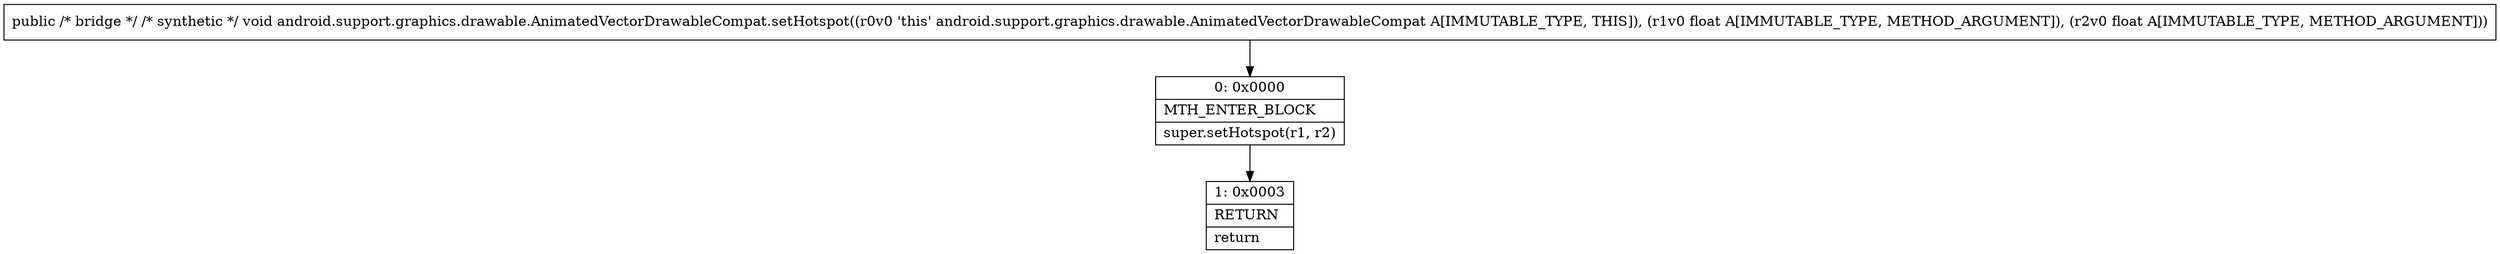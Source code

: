digraph "CFG forandroid.support.graphics.drawable.AnimatedVectorDrawableCompat.setHotspot(FF)V" {
Node_0 [shape=record,label="{0\:\ 0x0000|MTH_ENTER_BLOCK\l|super.setHotspot(r1, r2)\l}"];
Node_1 [shape=record,label="{1\:\ 0x0003|RETURN\l|return\l}"];
MethodNode[shape=record,label="{public \/* bridge *\/ \/* synthetic *\/ void android.support.graphics.drawable.AnimatedVectorDrawableCompat.setHotspot((r0v0 'this' android.support.graphics.drawable.AnimatedVectorDrawableCompat A[IMMUTABLE_TYPE, THIS]), (r1v0 float A[IMMUTABLE_TYPE, METHOD_ARGUMENT]), (r2v0 float A[IMMUTABLE_TYPE, METHOD_ARGUMENT])) }"];
MethodNode -> Node_0;
Node_0 -> Node_1;
}

